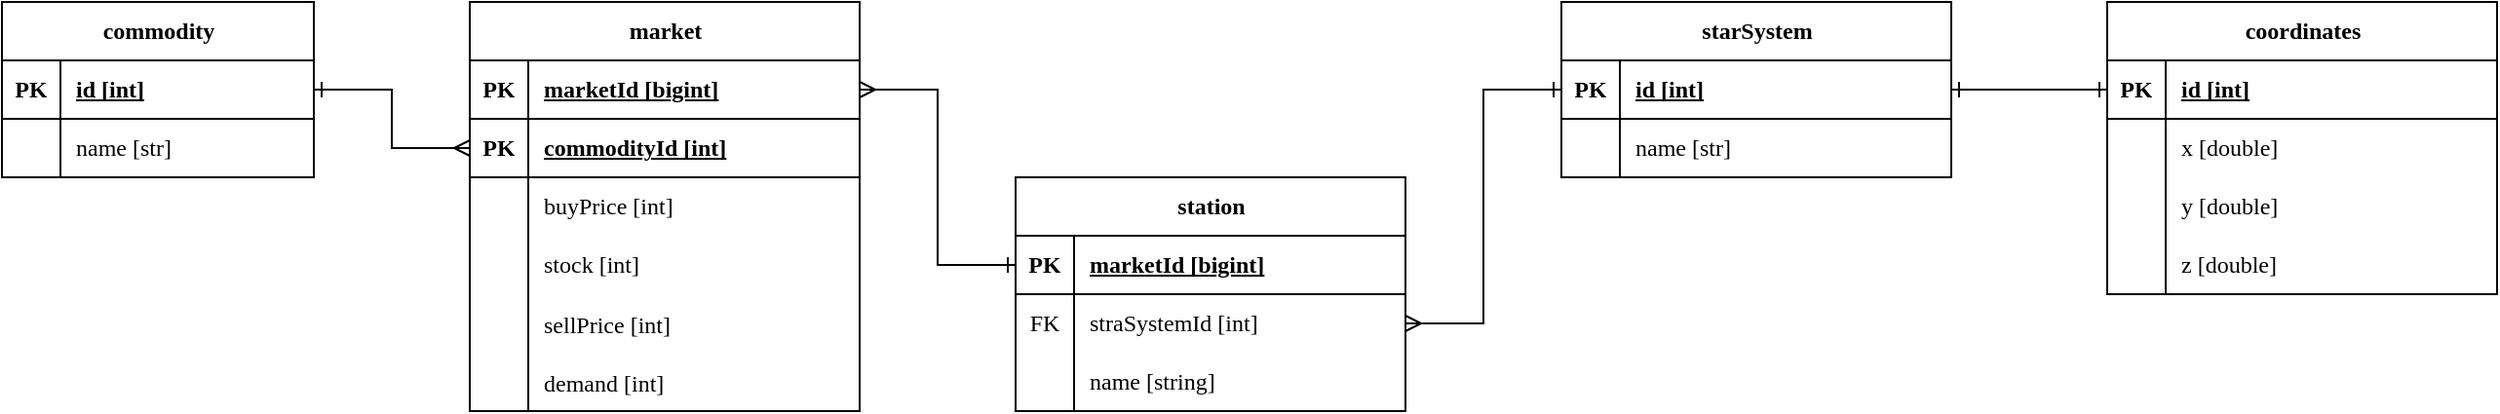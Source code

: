 <mxfile version="20.8.16" type="device"><diagram id="R2lEEEUBdFMjLlhIrx00" name="Page-1"><mxGraphModel dx="1000" dy="599" grid="0" gridSize="10" guides="1" tooltips="1" connect="1" arrows="1" fold="1" page="1" pageScale="1" pageWidth="2336" pageHeight="1654" math="0" shadow="0" extFonts="Permanent Marker^https://fonts.googleapis.com/css?family=Permanent+Marker"><root><mxCell id="0"/><mxCell id="1" parent="0"/><mxCell id="j0M4oz65CIAJ7PVY1MB1-119" style="rounded=0;orthogonalLoop=1;jettySize=auto;html=1;entryX=0;entryY=0.5;entryDx=0;entryDy=0;edgeStyle=orthogonalEdgeStyle;endArrow=ERone;endFill=0;startArrow=ERmany;startFill=0;fontFamily=Consolas;labelBackgroundColor=none;fontColor=default;" parent="1" source="j0M4oz65CIAJ7PVY1MB1-100" target="j0M4oz65CIAJ7PVY1MB1-107" edge="1"><mxGeometry relative="1" as="geometry"/></mxCell><mxCell id="j0M4oz65CIAJ7PVY1MB1-93" value="station" style="shape=table;startSize=30;container=1;collapsible=1;childLayout=tableLayout;fixedRows=1;rowLines=0;fontStyle=1;align=center;resizeLast=1;html=1;rounded=0;fontFamily=Consolas;labelBackgroundColor=none;" parent="1" vertex="1"><mxGeometry x="1200" y="490" width="200" height="120" as="geometry"><mxRectangle x="1200" y="400" width="90" height="30" as="alternateBounds"/></mxGeometry></mxCell><mxCell id="j0M4oz65CIAJ7PVY1MB1-94" value="" style="shape=tableRow;horizontal=0;startSize=0;swimlaneHead=0;swimlaneBody=0;fillColor=none;collapsible=0;dropTarget=0;points=[[0,0.5],[1,0.5]];portConstraint=eastwest;top=0;left=0;right=0;bottom=1;rounded=0;fontFamily=Consolas;labelBackgroundColor=none;" parent="j0M4oz65CIAJ7PVY1MB1-93" vertex="1"><mxGeometry y="30" width="200" height="30" as="geometry"/></mxCell><mxCell id="j0M4oz65CIAJ7PVY1MB1-95" value="PK" style="shape=partialRectangle;connectable=0;fillColor=none;top=0;left=0;bottom=0;right=0;fontStyle=1;overflow=hidden;whiteSpace=wrap;html=1;rounded=0;fontFamily=Consolas;labelBackgroundColor=none;" parent="j0M4oz65CIAJ7PVY1MB1-94" vertex="1"><mxGeometry width="30" height="30" as="geometry"><mxRectangle width="30" height="30" as="alternateBounds"/></mxGeometry></mxCell><mxCell id="j0M4oz65CIAJ7PVY1MB1-96" value="marketId [bigint]" style="shape=partialRectangle;connectable=0;fillColor=none;top=0;left=0;bottom=0;right=0;align=left;spacingLeft=6;fontStyle=5;overflow=hidden;whiteSpace=wrap;html=1;rounded=0;fontFamily=Consolas;labelBackgroundColor=none;" parent="j0M4oz65CIAJ7PVY1MB1-94" vertex="1"><mxGeometry x="30" width="170" height="30" as="geometry"><mxRectangle width="170" height="30" as="alternateBounds"/></mxGeometry></mxCell><mxCell id="j0M4oz65CIAJ7PVY1MB1-100" value="" style="shape=tableRow;horizontal=0;startSize=0;swimlaneHead=0;swimlaneBody=0;fillColor=none;collapsible=0;dropTarget=0;points=[[0,0.5],[1,0.5]];portConstraint=eastwest;top=0;left=0;right=0;bottom=0;rounded=0;fontFamily=Consolas;labelBackgroundColor=none;" parent="j0M4oz65CIAJ7PVY1MB1-93" vertex="1"><mxGeometry y="60" width="200" height="30" as="geometry"/></mxCell><mxCell id="j0M4oz65CIAJ7PVY1MB1-101" value="FK" style="shape=partialRectangle;connectable=0;fillColor=none;top=0;left=0;bottom=0;right=0;editable=1;overflow=hidden;whiteSpace=wrap;html=1;rounded=0;fontFamily=Consolas;labelBackgroundColor=none;" parent="j0M4oz65CIAJ7PVY1MB1-100" vertex="1"><mxGeometry width="30" height="30" as="geometry"><mxRectangle width="30" height="30" as="alternateBounds"/></mxGeometry></mxCell><mxCell id="j0M4oz65CIAJ7PVY1MB1-102" value="straSystemId [int]" style="shape=partialRectangle;connectable=0;fillColor=none;top=0;left=0;bottom=0;right=0;align=left;spacingLeft=6;overflow=hidden;whiteSpace=wrap;html=1;rounded=0;fontFamily=Consolas;labelBackgroundColor=none;" parent="j0M4oz65CIAJ7PVY1MB1-100" vertex="1"><mxGeometry x="30" width="170" height="30" as="geometry"><mxRectangle width="170" height="30" as="alternateBounds"/></mxGeometry></mxCell><mxCell id="j0M4oz65CIAJ7PVY1MB1-97" value="" style="shape=tableRow;horizontal=0;startSize=0;swimlaneHead=0;swimlaneBody=0;fillColor=none;collapsible=0;dropTarget=0;points=[[0,0.5],[1,0.5]];portConstraint=eastwest;top=0;left=0;right=0;bottom=0;rounded=0;fontFamily=Consolas;labelBackgroundColor=none;" parent="j0M4oz65CIAJ7PVY1MB1-93" vertex="1"><mxGeometry y="90" width="200" height="30" as="geometry"/></mxCell><mxCell id="j0M4oz65CIAJ7PVY1MB1-98" value="" style="shape=partialRectangle;connectable=0;fillColor=none;top=0;left=0;bottom=0;right=0;editable=1;overflow=hidden;whiteSpace=wrap;html=1;rounded=0;fontFamily=Consolas;labelBackgroundColor=none;" parent="j0M4oz65CIAJ7PVY1MB1-97" vertex="1"><mxGeometry width="30" height="30" as="geometry"><mxRectangle width="30" height="30" as="alternateBounds"/></mxGeometry></mxCell><mxCell id="j0M4oz65CIAJ7PVY1MB1-99" value="name [string]" style="shape=partialRectangle;connectable=0;fillColor=none;top=0;left=0;bottom=0;right=0;align=left;spacingLeft=6;overflow=hidden;whiteSpace=wrap;html=1;rounded=0;fontFamily=Consolas;labelBackgroundColor=none;" parent="j0M4oz65CIAJ7PVY1MB1-97" vertex="1"><mxGeometry x="30" width="170" height="30" as="geometry"><mxRectangle width="170" height="30" as="alternateBounds"/></mxGeometry></mxCell><mxCell id="j0M4oz65CIAJ7PVY1MB1-106" value="starSystem" style="shape=table;startSize=30;container=1;collapsible=1;childLayout=tableLayout;fixedRows=1;rowLines=0;fontStyle=1;align=center;resizeLast=1;html=1;rounded=0;fontFamily=Consolas;labelBackgroundColor=none;" parent="1" vertex="1"><mxGeometry x="1480" y="400" width="200" height="90" as="geometry"/></mxCell><mxCell id="j0M4oz65CIAJ7PVY1MB1-107" value="" style="shape=tableRow;horizontal=0;startSize=0;swimlaneHead=0;swimlaneBody=0;fillColor=none;collapsible=0;dropTarget=0;points=[[0,0.5],[1,0.5]];portConstraint=eastwest;top=0;left=0;right=0;bottom=1;rounded=0;fontFamily=Consolas;labelBackgroundColor=none;" parent="j0M4oz65CIAJ7PVY1MB1-106" vertex="1"><mxGeometry y="30" width="200" height="30" as="geometry"/></mxCell><mxCell id="j0M4oz65CIAJ7PVY1MB1-108" value="PK" style="shape=partialRectangle;connectable=0;fillColor=none;top=0;left=0;bottom=0;right=0;fontStyle=1;overflow=hidden;whiteSpace=wrap;html=1;rounded=0;fontFamily=Consolas;labelBackgroundColor=none;" parent="j0M4oz65CIAJ7PVY1MB1-107" vertex="1"><mxGeometry width="30" height="30" as="geometry"><mxRectangle width="30" height="30" as="alternateBounds"/></mxGeometry></mxCell><mxCell id="j0M4oz65CIAJ7PVY1MB1-109" value="id [int]" style="shape=partialRectangle;connectable=0;fillColor=none;top=0;left=0;bottom=0;right=0;align=left;spacingLeft=6;fontStyle=5;overflow=hidden;whiteSpace=wrap;html=1;rounded=0;fontFamily=Consolas;labelBackgroundColor=none;" parent="j0M4oz65CIAJ7PVY1MB1-107" vertex="1"><mxGeometry x="30" width="170" height="30" as="geometry"><mxRectangle width="170" height="30" as="alternateBounds"/></mxGeometry></mxCell><mxCell id="j0M4oz65CIAJ7PVY1MB1-110" value="" style="shape=tableRow;horizontal=0;startSize=0;swimlaneHead=0;swimlaneBody=0;fillColor=none;collapsible=0;dropTarget=0;points=[[0,0.5],[1,0.5]];portConstraint=eastwest;top=0;left=0;right=0;bottom=0;rounded=0;fontFamily=Consolas;labelBackgroundColor=none;" parent="j0M4oz65CIAJ7PVY1MB1-106" vertex="1"><mxGeometry y="60" width="200" height="30" as="geometry"/></mxCell><mxCell id="j0M4oz65CIAJ7PVY1MB1-111" value="" style="shape=partialRectangle;connectable=0;fillColor=none;top=0;left=0;bottom=0;right=0;editable=1;overflow=hidden;whiteSpace=wrap;html=1;rounded=0;fontFamily=Consolas;labelBackgroundColor=none;" parent="j0M4oz65CIAJ7PVY1MB1-110" vertex="1"><mxGeometry width="30" height="30" as="geometry"><mxRectangle width="30" height="30" as="alternateBounds"/></mxGeometry></mxCell><mxCell id="j0M4oz65CIAJ7PVY1MB1-112" value="name [str]" style="shape=partialRectangle;connectable=0;fillColor=none;top=0;left=0;bottom=0;right=0;align=left;spacingLeft=6;overflow=hidden;whiteSpace=wrap;html=1;rounded=0;fontFamily=Consolas;labelBackgroundColor=none;" parent="j0M4oz65CIAJ7PVY1MB1-110" vertex="1"><mxGeometry x="30" width="170" height="30" as="geometry"><mxRectangle width="170" height="30" as="alternateBounds"/></mxGeometry></mxCell><mxCell id="j0M4oz65CIAJ7PVY1MB1-120" value="market" style="shape=table;startSize=30;container=1;collapsible=1;childLayout=tableLayout;fixedRows=1;rowLines=0;fontStyle=1;align=center;resizeLast=1;html=1;rounded=0;fontFamily=Consolas;labelBackgroundColor=none;" parent="1" vertex="1"><mxGeometry x="920" y="400" width="200" height="210" as="geometry"/></mxCell><mxCell id="_BLyi_r0BJxOu6Wyytyb-4" value="" style="shape=tableRow;horizontal=0;startSize=0;swimlaneHead=0;swimlaneBody=0;fillColor=none;collapsible=0;dropTarget=0;points=[[0,0.5],[1,0.5]];portConstraint=eastwest;top=0;left=0;right=0;bottom=1;fontFamily=Consolas;" parent="j0M4oz65CIAJ7PVY1MB1-120" vertex="1"><mxGeometry y="30" width="200" height="30" as="geometry"/></mxCell><mxCell id="_BLyi_r0BJxOu6Wyytyb-5" value="PK" style="shape=partialRectangle;connectable=0;fillColor=none;top=0;left=0;bottom=0;right=0;fontStyle=1;overflow=hidden;whiteSpace=wrap;html=1;fontFamily=Consolas;" parent="_BLyi_r0BJxOu6Wyytyb-4" vertex="1"><mxGeometry width="30" height="30" as="geometry"><mxRectangle width="30" height="30" as="alternateBounds"/></mxGeometry></mxCell><mxCell id="_BLyi_r0BJxOu6Wyytyb-6" value="marketId [bigint]" style="shape=partialRectangle;connectable=0;fillColor=none;top=0;left=0;bottom=0;right=0;align=left;spacingLeft=6;fontStyle=5;overflow=hidden;whiteSpace=wrap;html=1;fontFamily=Consolas;" parent="_BLyi_r0BJxOu6Wyytyb-4" vertex="1"><mxGeometry x="30" width="170" height="30" as="geometry"><mxRectangle width="170" height="30" as="alternateBounds"/></mxGeometry></mxCell><mxCell id="_BLyi_r0BJxOu6Wyytyb-7" value="" style="shape=tableRow;horizontal=0;startSize=0;swimlaneHead=0;swimlaneBody=0;fillColor=none;collapsible=0;dropTarget=0;points=[[0,0.5],[1,0.5]];portConstraint=eastwest;top=0;left=0;right=0;bottom=1;fontFamily=Consolas;" parent="j0M4oz65CIAJ7PVY1MB1-120" vertex="1"><mxGeometry y="60" width="200" height="30" as="geometry"/></mxCell><mxCell id="_BLyi_r0BJxOu6Wyytyb-8" value="PK" style="shape=partialRectangle;connectable=0;fillColor=none;top=0;left=0;bottom=0;right=0;fontStyle=1;overflow=hidden;whiteSpace=wrap;html=1;fontFamily=Consolas;" parent="_BLyi_r0BJxOu6Wyytyb-7" vertex="1"><mxGeometry width="30" height="30" as="geometry"><mxRectangle width="30" height="30" as="alternateBounds"/></mxGeometry></mxCell><mxCell id="_BLyi_r0BJxOu6Wyytyb-9" value="commodityId [int]" style="shape=partialRectangle;connectable=0;fillColor=none;top=0;left=0;bottom=0;right=0;align=left;spacingLeft=6;fontStyle=5;overflow=hidden;whiteSpace=wrap;html=1;fontFamily=Consolas;" parent="_BLyi_r0BJxOu6Wyytyb-7" vertex="1"><mxGeometry x="30" width="170" height="30" as="geometry"><mxRectangle width="170" height="30" as="alternateBounds"/></mxGeometry></mxCell><mxCell id="j0M4oz65CIAJ7PVY1MB1-127" value="" style="shape=tableRow;horizontal=0;startSize=0;swimlaneHead=0;swimlaneBody=0;fillColor=none;collapsible=0;dropTarget=0;points=[[0,0.5],[1,0.5]];portConstraint=eastwest;top=0;left=0;right=0;bottom=0;rounded=0;fontFamily=Consolas;labelBackgroundColor=none;" parent="j0M4oz65CIAJ7PVY1MB1-120" vertex="1"><mxGeometry y="90" width="200" height="30" as="geometry"/></mxCell><mxCell id="j0M4oz65CIAJ7PVY1MB1-128" value="" style="shape=partialRectangle;connectable=0;fillColor=none;top=0;left=0;bottom=0;right=0;editable=1;overflow=hidden;whiteSpace=wrap;html=1;rounded=0;fontFamily=Consolas;labelBackgroundColor=none;" parent="j0M4oz65CIAJ7PVY1MB1-127" vertex="1"><mxGeometry width="30" height="30" as="geometry"><mxRectangle width="30" height="30" as="alternateBounds"/></mxGeometry></mxCell><mxCell id="j0M4oz65CIAJ7PVY1MB1-129" value="buyPrice [int]" style="shape=partialRectangle;connectable=0;fillColor=none;top=0;left=0;bottom=0;right=0;align=left;spacingLeft=6;overflow=hidden;whiteSpace=wrap;html=1;rounded=0;fontFamily=Consolas;labelBackgroundColor=none;" parent="j0M4oz65CIAJ7PVY1MB1-127" vertex="1"><mxGeometry x="30" width="170" height="30" as="geometry"><mxRectangle width="170" height="30" as="alternateBounds"/></mxGeometry></mxCell><mxCell id="j0M4oz65CIAJ7PVY1MB1-130" value="" style="shape=tableRow;horizontal=0;startSize=0;swimlaneHead=0;swimlaneBody=0;fillColor=none;collapsible=0;dropTarget=0;points=[[0,0.5],[1,0.5]];portConstraint=eastwest;top=0;left=0;right=0;bottom=0;rounded=0;fontFamily=Consolas;labelBackgroundColor=none;" parent="j0M4oz65CIAJ7PVY1MB1-120" vertex="1"><mxGeometry y="120" width="200" height="30" as="geometry"/></mxCell><mxCell id="j0M4oz65CIAJ7PVY1MB1-131" value="" style="shape=partialRectangle;connectable=0;fillColor=none;top=0;left=0;bottom=0;right=0;editable=1;overflow=hidden;whiteSpace=wrap;html=1;rounded=0;fontFamily=Consolas;labelBackgroundColor=none;" parent="j0M4oz65CIAJ7PVY1MB1-130" vertex="1"><mxGeometry width="30" height="30" as="geometry"><mxRectangle width="30" height="30" as="alternateBounds"/></mxGeometry></mxCell><mxCell id="j0M4oz65CIAJ7PVY1MB1-132" value="stock [int]" style="shape=partialRectangle;connectable=0;fillColor=none;top=0;left=0;bottom=0;right=0;align=left;spacingLeft=6;overflow=hidden;whiteSpace=wrap;html=1;rounded=0;fontFamily=Consolas;labelBackgroundColor=none;" parent="j0M4oz65CIAJ7PVY1MB1-130" vertex="1"><mxGeometry x="30" width="170" height="30" as="geometry"><mxRectangle width="170" height="30" as="alternateBounds"/></mxGeometry></mxCell><mxCell id="j0M4oz65CIAJ7PVY1MB1-134" value="" style="shape=tableRow;horizontal=0;startSize=0;swimlaneHead=0;swimlaneBody=0;fillColor=none;collapsible=0;dropTarget=0;points=[[0,0.5],[1,0.5]];portConstraint=eastwest;top=0;left=0;right=0;bottom=0;rounded=0;fontFamily=Consolas;labelBackgroundColor=none;" parent="j0M4oz65CIAJ7PVY1MB1-120" vertex="1"><mxGeometry y="150" width="200" height="30" as="geometry"/></mxCell><mxCell id="j0M4oz65CIAJ7PVY1MB1-135" value="" style="shape=partialRectangle;connectable=0;fillColor=none;top=0;left=0;bottom=0;right=0;editable=1;overflow=hidden;rounded=0;fontFamily=Consolas;labelBackgroundColor=none;" parent="j0M4oz65CIAJ7PVY1MB1-134" vertex="1"><mxGeometry width="30" height="30" as="geometry"><mxRectangle width="30" height="30" as="alternateBounds"/></mxGeometry></mxCell><mxCell id="j0M4oz65CIAJ7PVY1MB1-136" value="sellPrice [int]" style="shape=partialRectangle;connectable=0;fillColor=none;top=0;left=0;bottom=0;right=0;align=left;spacingLeft=6;overflow=hidden;rounded=0;fontFamily=Consolas;labelBackgroundColor=none;" parent="j0M4oz65CIAJ7PVY1MB1-134" vertex="1"><mxGeometry x="30" width="170" height="30" as="geometry"><mxRectangle width="170" height="30" as="alternateBounds"/></mxGeometry></mxCell><mxCell id="j0M4oz65CIAJ7PVY1MB1-137" value="" style="shape=tableRow;horizontal=0;startSize=0;swimlaneHead=0;swimlaneBody=0;fillColor=none;collapsible=0;dropTarget=0;points=[[0,0.5],[1,0.5]];portConstraint=eastwest;top=0;left=0;right=0;bottom=0;rounded=0;fontFamily=Consolas;labelBackgroundColor=none;" parent="j0M4oz65CIAJ7PVY1MB1-120" vertex="1"><mxGeometry y="180" width="200" height="30" as="geometry"/></mxCell><mxCell id="j0M4oz65CIAJ7PVY1MB1-138" value="" style="shape=partialRectangle;connectable=0;fillColor=none;top=0;left=0;bottom=0;right=0;editable=1;overflow=hidden;rounded=0;fontFamily=Consolas;labelBackgroundColor=none;" parent="j0M4oz65CIAJ7PVY1MB1-137" vertex="1"><mxGeometry width="30" height="30" as="geometry"><mxRectangle width="30" height="30" as="alternateBounds"/></mxGeometry></mxCell><mxCell id="j0M4oz65CIAJ7PVY1MB1-139" value="demand [int] " style="shape=partialRectangle;connectable=0;fillColor=none;top=0;left=0;bottom=0;right=0;align=left;spacingLeft=6;overflow=hidden;rounded=0;fontFamily=Consolas;labelBackgroundColor=none;" parent="j0M4oz65CIAJ7PVY1MB1-137" vertex="1"><mxGeometry x="30" width="170" height="30" as="geometry"><mxRectangle width="170" height="30" as="alternateBounds"/></mxGeometry></mxCell><mxCell id="j0M4oz65CIAJ7PVY1MB1-143" style="edgeStyle=orthogonalEdgeStyle;rounded=0;orthogonalLoop=1;jettySize=auto;html=1;exitX=1;exitY=0.5;exitDx=0;exitDy=0;startArrow=ERmany;startFill=0;endArrow=ERone;endFill=0;fontFamily=Consolas;labelBackgroundColor=none;fontColor=default;entryX=0;entryY=0.5;entryDx=0;entryDy=0;" parent="1" source="_BLyi_r0BJxOu6Wyytyb-4" target="j0M4oz65CIAJ7PVY1MB1-94" edge="1"><mxGeometry relative="1" as="geometry"><mxPoint x="1170" y="530" as="targetPoint"/></mxGeometry></mxCell><mxCell id="j0M4oz65CIAJ7PVY1MB1-144" value="commodity" style="shape=table;startSize=30;container=1;collapsible=1;childLayout=tableLayout;fixedRows=1;rowLines=0;fontStyle=1;align=center;resizeLast=1;html=1;rounded=0;fontFamily=Consolas;labelBackgroundColor=none;" parent="1" vertex="1"><mxGeometry x="680" y="400" width="160" height="90" as="geometry"/></mxCell><mxCell id="j0M4oz65CIAJ7PVY1MB1-145" value="" style="shape=tableRow;horizontal=0;startSize=0;swimlaneHead=0;swimlaneBody=0;fillColor=none;collapsible=0;dropTarget=0;points=[[0,0.5],[1,0.5]];portConstraint=eastwest;top=0;left=0;right=0;bottom=1;rounded=0;fontFamily=Consolas;labelBackgroundColor=none;" parent="j0M4oz65CIAJ7PVY1MB1-144" vertex="1"><mxGeometry y="30" width="160" height="30" as="geometry"/></mxCell><mxCell id="j0M4oz65CIAJ7PVY1MB1-146" value="PK" style="shape=partialRectangle;connectable=0;fillColor=none;top=0;left=0;bottom=0;right=0;fontStyle=1;overflow=hidden;whiteSpace=wrap;html=1;rounded=0;fontFamily=Consolas;labelBackgroundColor=none;" parent="j0M4oz65CIAJ7PVY1MB1-145" vertex="1"><mxGeometry width="30" height="30" as="geometry"><mxRectangle width="30" height="30" as="alternateBounds"/></mxGeometry></mxCell><mxCell id="j0M4oz65CIAJ7PVY1MB1-147" value="id [int]" style="shape=partialRectangle;connectable=0;fillColor=none;top=0;left=0;bottom=0;right=0;align=left;spacingLeft=6;fontStyle=5;overflow=hidden;whiteSpace=wrap;html=1;rounded=0;fontFamily=Consolas;labelBackgroundColor=none;" parent="j0M4oz65CIAJ7PVY1MB1-145" vertex="1"><mxGeometry x="30" width="130" height="30" as="geometry"><mxRectangle width="130" height="30" as="alternateBounds"/></mxGeometry></mxCell><mxCell id="j0M4oz65CIAJ7PVY1MB1-148" value="" style="shape=tableRow;horizontal=0;startSize=0;swimlaneHead=0;swimlaneBody=0;fillColor=none;collapsible=0;dropTarget=0;points=[[0,0.5],[1,0.5]];portConstraint=eastwest;top=0;left=0;right=0;bottom=0;rounded=0;fontFamily=Consolas;labelBackgroundColor=none;" parent="j0M4oz65CIAJ7PVY1MB1-144" vertex="1"><mxGeometry y="60" width="160" height="30" as="geometry"/></mxCell><mxCell id="j0M4oz65CIAJ7PVY1MB1-149" value="" style="shape=partialRectangle;connectable=0;fillColor=none;top=0;left=0;bottom=0;right=0;editable=1;overflow=hidden;whiteSpace=wrap;html=1;rounded=0;fontFamily=Consolas;labelBackgroundColor=none;" parent="j0M4oz65CIAJ7PVY1MB1-148" vertex="1"><mxGeometry width="30" height="30" as="geometry"><mxRectangle width="30" height="30" as="alternateBounds"/></mxGeometry></mxCell><mxCell id="j0M4oz65CIAJ7PVY1MB1-150" value="name [str]" style="shape=partialRectangle;connectable=0;fillColor=none;top=0;left=0;bottom=0;right=0;align=left;spacingLeft=6;overflow=hidden;whiteSpace=wrap;html=1;rounded=0;fontFamily=Consolas;labelBackgroundColor=none;" parent="j0M4oz65CIAJ7PVY1MB1-148" vertex="1"><mxGeometry x="30" width="130" height="30" as="geometry"><mxRectangle width="130" height="30" as="alternateBounds"/></mxGeometry></mxCell><mxCell id="j0M4oz65CIAJ7PVY1MB1-157" style="edgeStyle=orthogonalEdgeStyle;rounded=0;orthogonalLoop=1;jettySize=auto;html=1;exitX=1;exitY=0.5;exitDx=0;exitDy=0;entryX=0;entryY=0.5;entryDx=0;entryDy=0;endArrow=ERmany;endFill=0;startArrow=ERone;startFill=0;fontFamily=Consolas;labelBackgroundColor=none;fontColor=default;" parent="1" source="j0M4oz65CIAJ7PVY1MB1-145" target="_BLyi_r0BJxOu6Wyytyb-7" edge="1"><mxGeometry relative="1" as="geometry"/></mxCell><mxCell id="qSlCfAmwFhZT5aebuqY3-4" value="coordinates" style="shape=table;startSize=30;container=1;collapsible=1;childLayout=tableLayout;fixedRows=1;rowLines=0;fontStyle=1;align=center;resizeLast=1;html=1;fontFamily=Consolas;" parent="1" vertex="1"><mxGeometry x="1760" y="400" width="200" height="150.0" as="geometry"/></mxCell><mxCell id="qSlCfAmwFhZT5aebuqY3-5" value="" style="shape=tableRow;horizontal=0;startSize=0;swimlaneHead=0;swimlaneBody=0;fillColor=none;collapsible=0;dropTarget=0;points=[[0,0.5],[1,0.5]];portConstraint=eastwest;top=0;left=0;right=0;bottom=1;fontFamily=Consolas;" parent="qSlCfAmwFhZT5aebuqY3-4" vertex="1"><mxGeometry y="30" width="200" height="30" as="geometry"/></mxCell><mxCell id="qSlCfAmwFhZT5aebuqY3-6" value="PK" style="shape=partialRectangle;connectable=0;fillColor=none;top=0;left=0;bottom=0;right=0;fontStyle=1;overflow=hidden;whiteSpace=wrap;html=1;fontFamily=Consolas;" parent="qSlCfAmwFhZT5aebuqY3-5" vertex="1"><mxGeometry width="30" height="30" as="geometry"><mxRectangle width="30" height="30" as="alternateBounds"/></mxGeometry></mxCell><mxCell id="qSlCfAmwFhZT5aebuqY3-7" value="id [int]" style="shape=partialRectangle;connectable=0;fillColor=none;top=0;left=0;bottom=0;right=0;align=left;spacingLeft=6;fontStyle=5;overflow=hidden;whiteSpace=wrap;html=1;fontFamily=Consolas;" parent="qSlCfAmwFhZT5aebuqY3-5" vertex="1"><mxGeometry x="30" width="170" height="30" as="geometry"><mxRectangle width="170" height="30" as="alternateBounds"/></mxGeometry></mxCell><mxCell id="qSlCfAmwFhZT5aebuqY3-8" value="" style="shape=tableRow;horizontal=0;startSize=0;swimlaneHead=0;swimlaneBody=0;fillColor=none;collapsible=0;dropTarget=0;points=[[0,0.5],[1,0.5]];portConstraint=eastwest;top=0;left=0;right=0;bottom=0;fontFamily=Consolas;" parent="qSlCfAmwFhZT5aebuqY3-4" vertex="1"><mxGeometry y="60" width="200" height="30" as="geometry"/></mxCell><mxCell id="qSlCfAmwFhZT5aebuqY3-9" value="" style="shape=partialRectangle;connectable=0;fillColor=none;top=0;left=0;bottom=0;right=0;editable=1;overflow=hidden;whiteSpace=wrap;html=1;fontFamily=Consolas;" parent="qSlCfAmwFhZT5aebuqY3-8" vertex="1"><mxGeometry width="30" height="30" as="geometry"><mxRectangle width="30" height="30" as="alternateBounds"/></mxGeometry></mxCell><mxCell id="qSlCfAmwFhZT5aebuqY3-10" value="x [double]" style="shape=partialRectangle;connectable=0;fillColor=none;top=0;left=0;bottom=0;right=0;align=left;spacingLeft=6;overflow=hidden;whiteSpace=wrap;html=1;fontFamily=Consolas;" parent="qSlCfAmwFhZT5aebuqY3-8" vertex="1"><mxGeometry x="30" width="170" height="30" as="geometry"><mxRectangle width="170" height="30" as="alternateBounds"/></mxGeometry></mxCell><mxCell id="qSlCfAmwFhZT5aebuqY3-11" value="" style="shape=tableRow;horizontal=0;startSize=0;swimlaneHead=0;swimlaneBody=0;fillColor=none;collapsible=0;dropTarget=0;points=[[0,0.5],[1,0.5]];portConstraint=eastwest;top=0;left=0;right=0;bottom=0;fontFamily=Consolas;" parent="qSlCfAmwFhZT5aebuqY3-4" vertex="1"><mxGeometry y="90" width="200" height="30" as="geometry"/></mxCell><mxCell id="qSlCfAmwFhZT5aebuqY3-12" value="" style="shape=partialRectangle;connectable=0;fillColor=none;top=0;left=0;bottom=0;right=0;editable=1;overflow=hidden;whiteSpace=wrap;html=1;fontFamily=Consolas;" parent="qSlCfAmwFhZT5aebuqY3-11" vertex="1"><mxGeometry width="30" height="30" as="geometry"><mxRectangle width="30" height="30" as="alternateBounds"/></mxGeometry></mxCell><mxCell id="qSlCfAmwFhZT5aebuqY3-13" value="y [double]" style="shape=partialRectangle;connectable=0;fillColor=none;top=0;left=0;bottom=0;right=0;align=left;spacingLeft=6;overflow=hidden;whiteSpace=wrap;html=1;fontFamily=Consolas;" parent="qSlCfAmwFhZT5aebuqY3-11" vertex="1"><mxGeometry x="30" width="170" height="30" as="geometry"><mxRectangle width="170" height="30" as="alternateBounds"/></mxGeometry></mxCell><mxCell id="qSlCfAmwFhZT5aebuqY3-14" value="" style="shape=tableRow;horizontal=0;startSize=0;swimlaneHead=0;swimlaneBody=0;fillColor=none;collapsible=0;dropTarget=0;points=[[0,0.5],[1,0.5]];portConstraint=eastwest;top=0;left=0;right=0;bottom=0;fontFamily=Consolas;" parent="qSlCfAmwFhZT5aebuqY3-4" vertex="1"><mxGeometry y="120" width="200" height="30" as="geometry"/></mxCell><mxCell id="qSlCfAmwFhZT5aebuqY3-15" value="" style="shape=partialRectangle;connectable=0;fillColor=none;top=0;left=0;bottom=0;right=0;editable=1;overflow=hidden;whiteSpace=wrap;html=1;fontFamily=Consolas;" parent="qSlCfAmwFhZT5aebuqY3-14" vertex="1"><mxGeometry width="30" height="30" as="geometry"><mxRectangle width="30" height="30" as="alternateBounds"/></mxGeometry></mxCell><mxCell id="qSlCfAmwFhZT5aebuqY3-16" value="z [double]" style="shape=partialRectangle;connectable=0;fillColor=none;top=0;left=0;bottom=0;right=0;align=left;spacingLeft=6;overflow=hidden;whiteSpace=wrap;html=1;fontFamily=Consolas;" parent="qSlCfAmwFhZT5aebuqY3-14" vertex="1"><mxGeometry x="30" width="170" height="30" as="geometry"><mxRectangle width="170" height="30" as="alternateBounds"/></mxGeometry></mxCell><mxCell id="qSlCfAmwFhZT5aebuqY3-17" style="edgeStyle=orthogonalEdgeStyle;rounded=0;orthogonalLoop=1;jettySize=auto;html=1;exitX=1;exitY=0.5;exitDx=0;exitDy=0;entryX=0;entryY=0.5;entryDx=0;entryDy=0;startArrow=ERone;startFill=0;endArrow=ERone;endFill=0;fontFamily=Consolas;" parent="1" source="j0M4oz65CIAJ7PVY1MB1-107" target="qSlCfAmwFhZT5aebuqY3-5" edge="1"><mxGeometry relative="1" as="geometry"/></mxCell></root></mxGraphModel></diagram></mxfile>